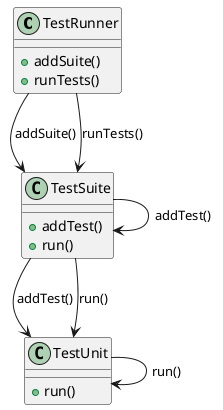 @startuml
!define RECTANGLE class

RECTANGLE TestRunner {
  +addSuite()
  +runTests()
}
RECTANGLE TestSuite {
  +addTest()
  +run()
}
RECTANGLE TestUnit {
  +run()
}

TestRunner --> TestSuite : addSuite()
TestRunner --> TestSuite : runTests()
TestSuite --> TestSuite : addTest()
TestSuite --> TestUnit : addTest()
TestSuite --> TestUnit : run()
TestUnit --> TestUnit : run()
@enduml
